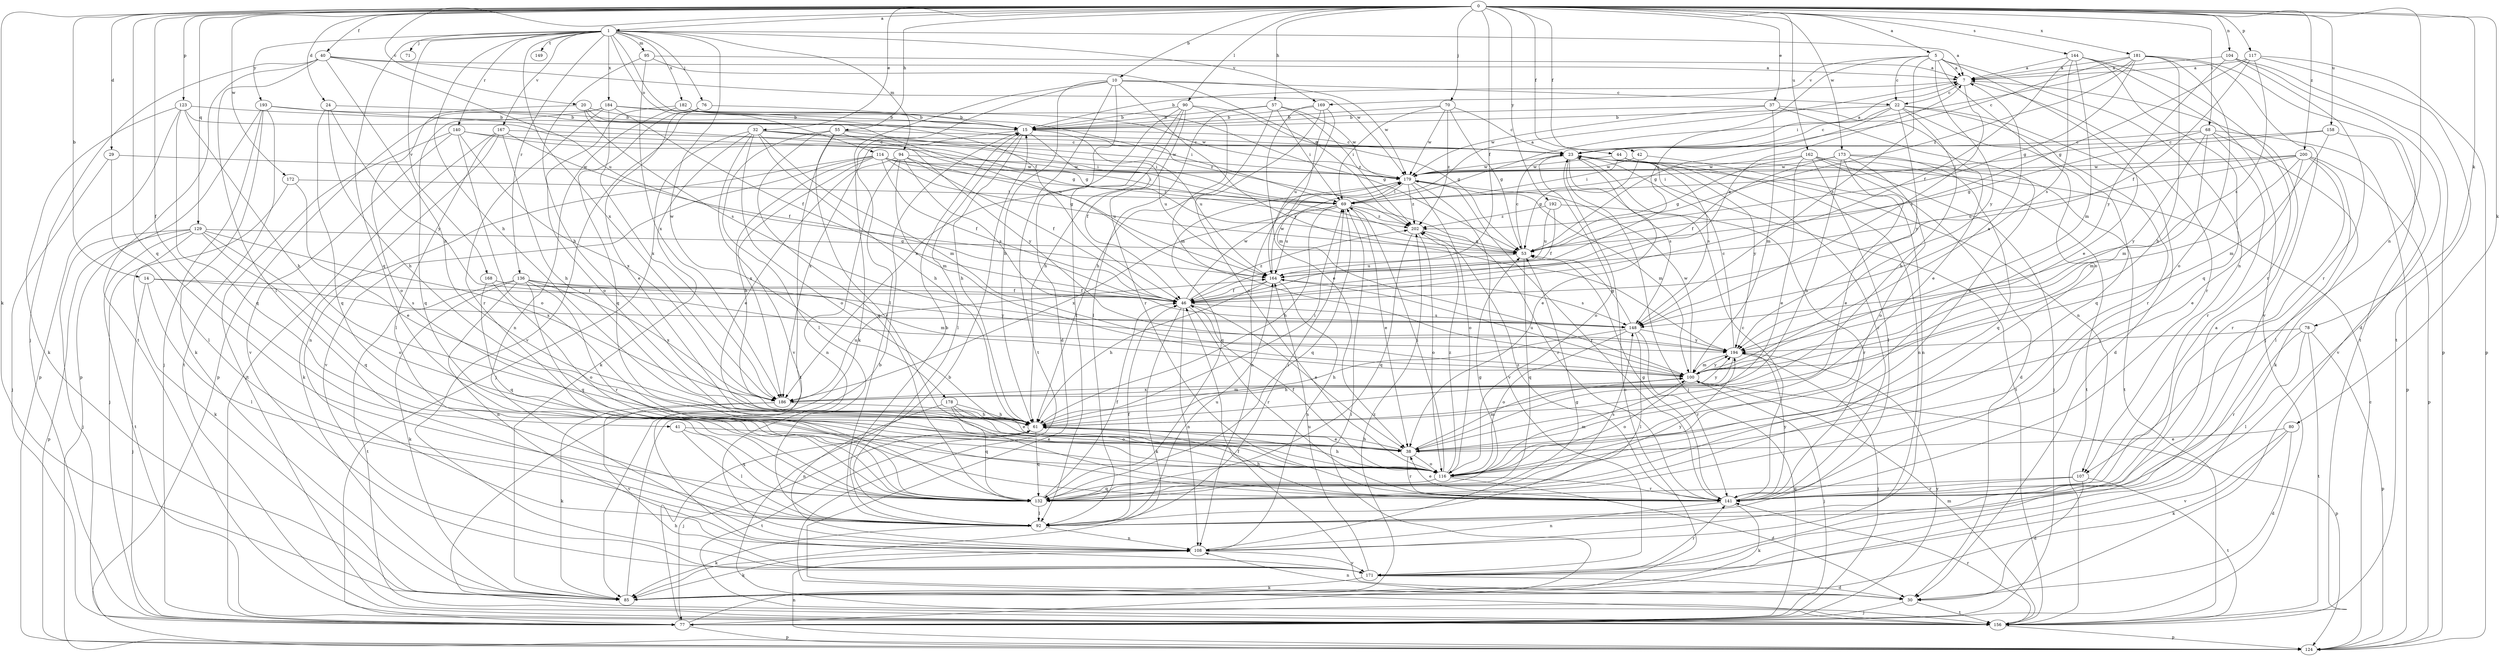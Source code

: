 strict digraph  {
0;
1;
5;
7;
10;
14;
15;
20;
22;
23;
24;
29;
30;
32;
37;
38;
40;
41;
42;
44;
46;
53;
55;
57;
61;
68;
69;
70;
71;
76;
77;
78;
80;
85;
90;
92;
94;
95;
100;
104;
107;
108;
114;
116;
117;
123;
124;
129;
132;
136;
140;
141;
144;
148;
149;
156;
158;
162;
164;
167;
168;
169;
171;
172;
173;
178;
179;
181;
182;
184;
186;
192;
193;
194;
200;
202;
0 -> 1  [label=a];
0 -> 5  [label=a];
0 -> 10  [label=b];
0 -> 14  [label=b];
0 -> 20  [label=c];
0 -> 24  [label=d];
0 -> 29  [label=d];
0 -> 32  [label=e];
0 -> 37  [label=e];
0 -> 40  [label=f];
0 -> 41  [label=f];
0 -> 42  [label=f];
0 -> 44  [label=f];
0 -> 46  [label=f];
0 -> 55  [label=h];
0 -> 57  [label=h];
0 -> 68  [label=i];
0 -> 70  [label=j];
0 -> 78  [label=k];
0 -> 80  [label=k];
0 -> 85  [label=k];
0 -> 90  [label=l];
0 -> 104  [label=n];
0 -> 107  [label=n];
0 -> 117  [label=p];
0 -> 123  [label=p];
0 -> 129  [label=q];
0 -> 132  [label=q];
0 -> 144  [label=s];
0 -> 158  [label=u];
0 -> 162  [label=u];
0 -> 172  [label=w];
0 -> 173  [label=w];
0 -> 181  [label=x];
0 -> 192  [label=y];
0 -> 200  [label=z];
1 -> 7  [label=a];
1 -> 46  [label=f];
1 -> 61  [label=h];
1 -> 71  [label=j];
1 -> 76  [label=j];
1 -> 94  [label=m];
1 -> 95  [label=m];
1 -> 114  [label=o];
1 -> 132  [label=q];
1 -> 136  [label=r];
1 -> 140  [label=r];
1 -> 149  [label=t];
1 -> 167  [label=v];
1 -> 168  [label=v];
1 -> 169  [label=v];
1 -> 178  [label=w];
1 -> 182  [label=x];
1 -> 184  [label=x];
1 -> 186  [label=x];
1 -> 193  [label=y];
5 -> 7  [label=a];
5 -> 22  [label=c];
5 -> 38  [label=e];
5 -> 107  [label=n];
5 -> 116  [label=o];
5 -> 148  [label=s];
5 -> 164  [label=u];
5 -> 169  [label=v];
5 -> 194  [label=y];
7 -> 15  [label=b];
7 -> 22  [label=c];
7 -> 141  [label=r];
7 -> 148  [label=s];
10 -> 22  [label=c];
10 -> 30  [label=d];
10 -> 61  [label=h];
10 -> 85  [label=k];
10 -> 92  [label=l];
10 -> 156  [label=t];
10 -> 179  [label=w];
10 -> 194  [label=y];
14 -> 46  [label=f];
14 -> 77  [label=j];
14 -> 92  [label=l];
14 -> 148  [label=s];
15 -> 23  [label=c];
15 -> 46  [label=f];
15 -> 61  [label=h];
15 -> 92  [label=l];
15 -> 164  [label=u];
15 -> 186  [label=x];
20 -> 15  [label=b];
20 -> 116  [label=o];
20 -> 148  [label=s];
20 -> 164  [label=u];
20 -> 202  [label=z];
22 -> 15  [label=b];
22 -> 23  [label=c];
22 -> 30  [label=d];
22 -> 53  [label=g];
22 -> 61  [label=h];
22 -> 132  [label=q];
22 -> 141  [label=r];
22 -> 194  [label=y];
23 -> 7  [label=a];
23 -> 38  [label=e];
23 -> 77  [label=j];
23 -> 107  [label=n];
23 -> 116  [label=o];
23 -> 148  [label=s];
23 -> 156  [label=t];
23 -> 179  [label=w];
24 -> 15  [label=b];
24 -> 61  [label=h];
24 -> 132  [label=q];
24 -> 194  [label=y];
29 -> 77  [label=j];
29 -> 92  [label=l];
29 -> 179  [label=w];
30 -> 46  [label=f];
30 -> 77  [label=j];
30 -> 108  [label=n];
30 -> 156  [label=t];
32 -> 23  [label=c];
32 -> 61  [label=h];
32 -> 69  [label=i];
32 -> 77  [label=j];
32 -> 85  [label=k];
32 -> 100  [label=m];
32 -> 116  [label=o];
32 -> 171  [label=v];
32 -> 179  [label=w];
37 -> 15  [label=b];
37 -> 38  [label=e];
37 -> 100  [label=m];
37 -> 116  [label=o];
37 -> 179  [label=w];
38 -> 61  [label=h];
38 -> 100  [label=m];
38 -> 116  [label=o];
38 -> 141  [label=r];
40 -> 7  [label=a];
40 -> 61  [label=h];
40 -> 77  [label=j];
40 -> 92  [label=l];
40 -> 156  [label=t];
40 -> 164  [label=u];
40 -> 179  [label=w];
41 -> 38  [label=e];
41 -> 92  [label=l];
41 -> 132  [label=q];
42 -> 53  [label=g];
42 -> 108  [label=n];
42 -> 179  [label=w];
44 -> 69  [label=i];
44 -> 108  [label=n];
44 -> 141  [label=r];
44 -> 148  [label=s];
44 -> 179  [label=w];
44 -> 194  [label=y];
46 -> 7  [label=a];
46 -> 38  [label=e];
46 -> 85  [label=k];
46 -> 108  [label=n];
46 -> 141  [label=r];
46 -> 148  [label=s];
46 -> 179  [label=w];
46 -> 202  [label=z];
53 -> 23  [label=c];
53 -> 132  [label=q];
53 -> 164  [label=u];
55 -> 23  [label=c];
55 -> 92  [label=l];
55 -> 132  [label=q];
55 -> 141  [label=r];
55 -> 156  [label=t];
55 -> 164  [label=u];
55 -> 194  [label=y];
57 -> 15  [label=b];
57 -> 61  [label=h];
57 -> 69  [label=i];
57 -> 92  [label=l];
57 -> 179  [label=w];
57 -> 202  [label=z];
61 -> 38  [label=e];
61 -> 69  [label=i];
61 -> 77  [label=j];
61 -> 132  [label=q];
61 -> 156  [label=t];
68 -> 23  [label=c];
68 -> 53  [label=g];
68 -> 85  [label=k];
68 -> 100  [label=m];
68 -> 124  [label=p];
68 -> 141  [label=r];
68 -> 194  [label=y];
69 -> 7  [label=a];
69 -> 38  [label=e];
69 -> 61  [label=h];
69 -> 132  [label=q];
69 -> 141  [label=r];
69 -> 164  [label=u];
69 -> 186  [label=x];
69 -> 202  [label=z];
70 -> 15  [label=b];
70 -> 23  [label=c];
70 -> 53  [label=g];
70 -> 69  [label=i];
70 -> 179  [label=w];
70 -> 202  [label=z];
76 -> 15  [label=b];
76 -> 38  [label=e];
76 -> 132  [label=q];
76 -> 171  [label=v];
77 -> 23  [label=c];
77 -> 61  [label=h];
77 -> 69  [label=i];
77 -> 124  [label=p];
77 -> 194  [label=y];
78 -> 92  [label=l];
78 -> 124  [label=p];
78 -> 141  [label=r];
78 -> 156  [label=t];
78 -> 194  [label=y];
80 -> 30  [label=d];
80 -> 38  [label=e];
80 -> 85  [label=k];
80 -> 171  [label=v];
85 -> 15  [label=b];
85 -> 202  [label=z];
90 -> 15  [label=b];
90 -> 53  [label=g];
90 -> 61  [label=h];
90 -> 92  [label=l];
90 -> 100  [label=m];
90 -> 141  [label=r];
90 -> 186  [label=x];
92 -> 15  [label=b];
92 -> 46  [label=f];
92 -> 69  [label=i];
92 -> 85  [label=k];
92 -> 108  [label=n];
92 -> 164  [label=u];
94 -> 38  [label=e];
94 -> 46  [label=f];
94 -> 100  [label=m];
94 -> 108  [label=n];
94 -> 148  [label=s];
94 -> 164  [label=u];
94 -> 179  [label=w];
95 -> 7  [label=a];
95 -> 61  [label=h];
95 -> 186  [label=x];
95 -> 202  [label=z];
100 -> 7  [label=a];
100 -> 77  [label=j];
100 -> 116  [label=o];
100 -> 124  [label=p];
100 -> 164  [label=u];
100 -> 179  [label=w];
100 -> 186  [label=x];
100 -> 194  [label=y];
104 -> 7  [label=a];
104 -> 30  [label=d];
104 -> 124  [label=p];
104 -> 141  [label=r];
104 -> 194  [label=y];
107 -> 30  [label=d];
107 -> 132  [label=q];
107 -> 141  [label=r];
107 -> 156  [label=t];
108 -> 53  [label=g];
108 -> 85  [label=k];
108 -> 171  [label=v];
114 -> 46  [label=f];
114 -> 53  [label=g];
114 -> 61  [label=h];
114 -> 69  [label=i];
114 -> 85  [label=k];
114 -> 171  [label=v];
114 -> 179  [label=w];
114 -> 186  [label=x];
114 -> 202  [label=z];
116 -> 30  [label=d];
116 -> 46  [label=f];
116 -> 61  [label=h];
116 -> 69  [label=i];
116 -> 100  [label=m];
116 -> 132  [label=q];
116 -> 141  [label=r];
116 -> 202  [label=z];
117 -> 7  [label=a];
117 -> 46  [label=f];
117 -> 53  [label=g];
117 -> 124  [label=p];
117 -> 148  [label=s];
117 -> 156  [label=t];
123 -> 15  [label=b];
123 -> 53  [label=g];
123 -> 61  [label=h];
123 -> 85  [label=k];
123 -> 124  [label=p];
123 -> 132  [label=q];
124 -> 23  [label=c];
124 -> 108  [label=n];
129 -> 53  [label=g];
129 -> 77  [label=j];
129 -> 85  [label=k];
129 -> 116  [label=o];
129 -> 124  [label=p];
129 -> 132  [label=q];
129 -> 156  [label=t];
129 -> 186  [label=x];
132 -> 46  [label=f];
132 -> 53  [label=g];
132 -> 92  [label=l];
132 -> 148  [label=s];
132 -> 194  [label=y];
136 -> 46  [label=f];
136 -> 85  [label=k];
136 -> 100  [label=m];
136 -> 108  [label=n];
136 -> 132  [label=q];
136 -> 141  [label=r];
136 -> 156  [label=t];
136 -> 186  [label=x];
140 -> 23  [label=c];
140 -> 69  [label=i];
140 -> 116  [label=o];
140 -> 156  [label=t];
140 -> 171  [label=v];
140 -> 186  [label=x];
141 -> 23  [label=c];
141 -> 38  [label=e];
141 -> 53  [label=g];
141 -> 61  [label=h];
141 -> 85  [label=k];
141 -> 108  [label=n];
141 -> 194  [label=y];
141 -> 202  [label=z];
144 -> 7  [label=a];
144 -> 46  [label=f];
144 -> 77  [label=j];
144 -> 100  [label=m];
144 -> 132  [label=q];
144 -> 141  [label=r];
144 -> 148  [label=s];
148 -> 53  [label=g];
148 -> 61  [label=h];
148 -> 92  [label=l];
148 -> 116  [label=o];
148 -> 141  [label=r];
148 -> 194  [label=y];
156 -> 15  [label=b];
156 -> 100  [label=m];
156 -> 124  [label=p];
156 -> 141  [label=r];
158 -> 23  [label=c];
158 -> 69  [label=i];
158 -> 100  [label=m];
158 -> 171  [label=v];
162 -> 30  [label=d];
162 -> 38  [label=e];
162 -> 53  [label=g];
162 -> 77  [label=j];
162 -> 92  [label=l];
162 -> 156  [label=t];
162 -> 179  [label=w];
164 -> 46  [label=f];
164 -> 61  [label=h];
164 -> 108  [label=n];
164 -> 148  [label=s];
164 -> 179  [label=w];
167 -> 23  [label=c];
167 -> 46  [label=f];
167 -> 61  [label=h];
167 -> 77  [label=j];
167 -> 92  [label=l];
167 -> 108  [label=n];
168 -> 46  [label=f];
168 -> 116  [label=o];
168 -> 132  [label=q];
168 -> 194  [label=y];
169 -> 15  [label=b];
169 -> 38  [label=e];
169 -> 100  [label=m];
169 -> 116  [label=o];
169 -> 164  [label=u];
171 -> 7  [label=a];
171 -> 30  [label=d];
171 -> 85  [label=k];
171 -> 141  [label=r];
171 -> 164  [label=u];
172 -> 38  [label=e];
172 -> 69  [label=i];
172 -> 77  [label=j];
173 -> 38  [label=e];
173 -> 46  [label=f];
173 -> 61  [label=h];
173 -> 116  [label=o];
173 -> 132  [label=q];
173 -> 156  [label=t];
173 -> 179  [label=w];
178 -> 38  [label=e];
178 -> 61  [label=h];
178 -> 108  [label=n];
178 -> 116  [label=o];
178 -> 132  [label=q];
179 -> 69  [label=i];
179 -> 100  [label=m];
179 -> 108  [label=n];
179 -> 116  [label=o];
179 -> 132  [label=q];
179 -> 141  [label=r];
179 -> 171  [label=v];
179 -> 202  [label=z];
181 -> 7  [label=a];
181 -> 23  [label=c];
181 -> 53  [label=g];
181 -> 61  [label=h];
181 -> 69  [label=i];
181 -> 116  [label=o];
181 -> 156  [label=t];
181 -> 171  [label=v];
181 -> 202  [label=z];
182 -> 15  [label=b];
182 -> 53  [label=g];
182 -> 108  [label=n];
182 -> 116  [label=o];
184 -> 15  [label=b];
184 -> 46  [label=f];
184 -> 69  [label=i];
184 -> 124  [label=p];
184 -> 132  [label=q];
184 -> 141  [label=r];
184 -> 179  [label=w];
184 -> 186  [label=x];
186 -> 61  [label=h];
186 -> 85  [label=k];
186 -> 100  [label=m];
186 -> 164  [label=u];
186 -> 171  [label=v];
186 -> 194  [label=y];
192 -> 46  [label=f];
192 -> 141  [label=r];
192 -> 164  [label=u];
192 -> 202  [label=z];
193 -> 15  [label=b];
193 -> 53  [label=g];
193 -> 77  [label=j];
193 -> 85  [label=k];
193 -> 124  [label=p];
193 -> 156  [label=t];
194 -> 23  [label=c];
194 -> 61  [label=h];
194 -> 77  [label=j];
194 -> 100  [label=m];
200 -> 38  [label=e];
200 -> 69  [label=i];
200 -> 92  [label=l];
200 -> 100  [label=m];
200 -> 124  [label=p];
200 -> 141  [label=r];
200 -> 164  [label=u];
200 -> 179  [label=w];
202 -> 53  [label=g];
202 -> 116  [label=o];
202 -> 132  [label=q];
}
